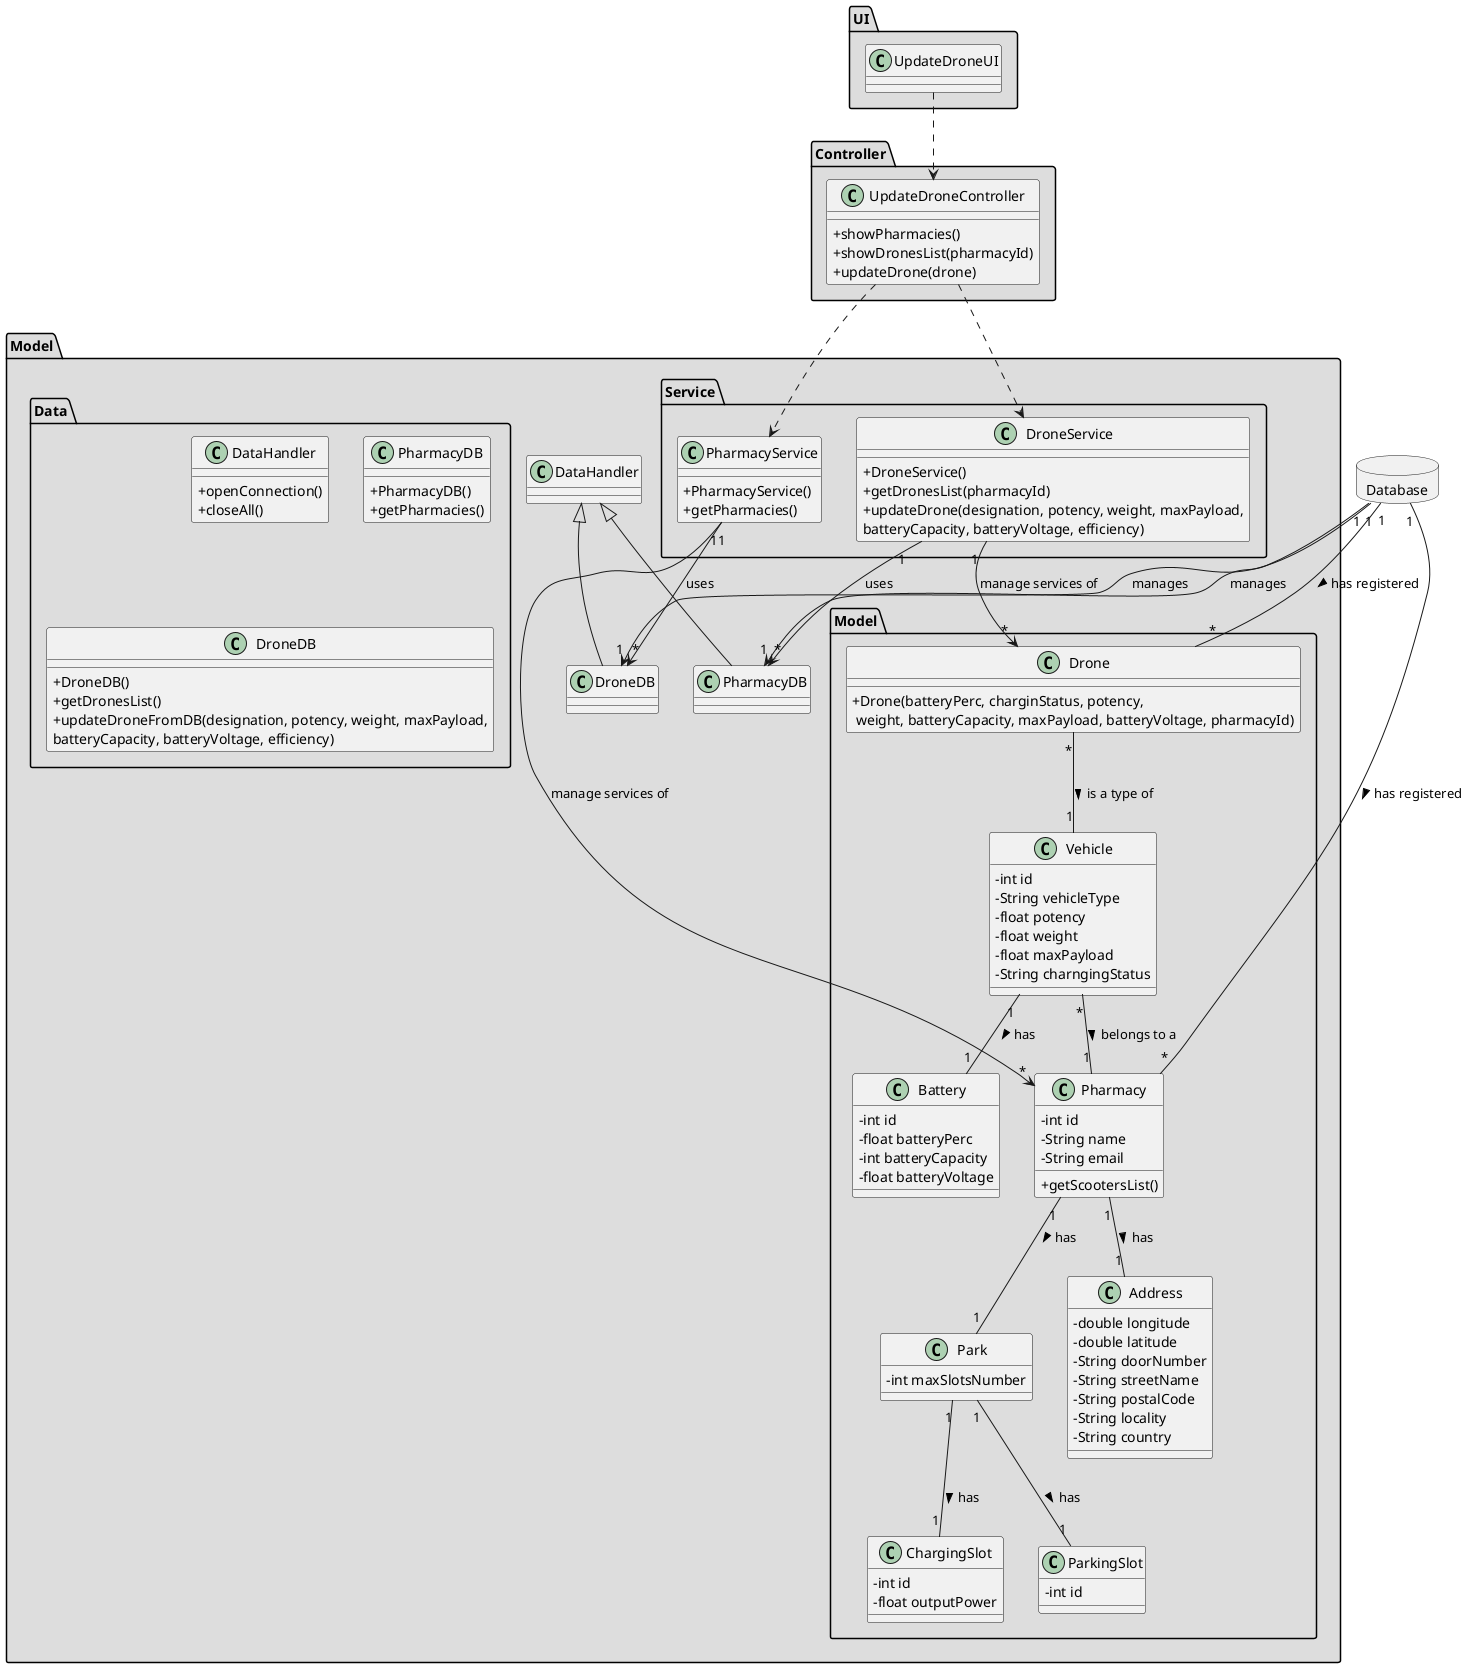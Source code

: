 @startuml
skinparam classAttributeIconSize 0

database Database {
}

package "UI" #DDDDDD {
class UpdateDroneUI{
}
}

package "Controller" #DDDDDD {
class UpdateDroneController{
+showPharmacies()
+showDronesList(pharmacyId)
+updateDrone(drone)
}
}


package "Model" #DDDDDD {
 package "Service" #DDDDDD {
  class PharmacyService{
      +PharmacyService()
      +getPharmacies()
  }

  class DroneService{
      +DroneService()
      +getDronesList(pharmacyId)
      +updateDrone(designation, potency, weight, maxPayload,\nbatteryCapacity, batteryVoltage, efficiency)
   }
}

package "Model" #DDDDDD {
class Park{
-   int maxSlotsNumber
}

class ChargingSlot{
-   int id
-   float outputPower
}

class ParkingSlot{
-   int id
}

class Drone{
+Drone(batteryPerc, charginStatus, potency,\n weight, batteryCapacity, maxPayload, batteryVoltage, pharmacyId)

}

class Vehicle{
  -int id
  -String vehicleType
  -float potency
  -float weight
  -float maxPayload
  -String charngingStatus
}

class Battery{
  -int id
  -float batteryPerc
  -int batteryCapacity
  -float batteryVoltage
}

class Address{
  -double longitude
  -double latitude
  -String doorNumber
  -String streetName
  -String postalCode
  -String locality
  -String country
}

class Pharmacy {
  -int id
  -String name
-   String email
  +getScootersList()
}
}


package "Data" #DDDDDD {
class DataHandler{
    +openConnection()
    +closeAll()
}
class PharmacyDB{
     +PharmacyDB()
     +getPharmacies()
 }

 class DroneDB{
     +DroneDB()
     +getDronesList()
     +updateDroneFromDB(designation, potency, weight, maxPayload,\nbatteryCapacity, batteryVoltage, efficiency)
  }
}

class PharmacyDB extends DataHandler
class DroneDB extends DataHandler

UpdateDroneUI ..> UpdateDroneController
UpdateDroneController ..> PharmacyService
UpdateDroneController ..> DroneService
Database "1" --> "1" PharmacyDB : manages
Database "1" --> "1" DroneDB : manages
DroneService "1" --> "*" PharmacyDB : uses
PharmacyService "1" --> "*" DroneDB : uses
PharmacyService "1" --> "*" Pharmacy : manage services of
DroneService "1" --> "*" Drone : manage services of

Database "1" -- "*" Pharmacy : has registered >
Database "1" -- "*" Drone : has registered >

Vehicle "1" -- "1" Battery : has >
Vehicle "*" -- "1" Pharmacy : belongs to a >
Drone "*" -- "1" Vehicle : is a type of >
Pharmacy "1" -- "1" Address : has >
Pharmacy "1" -- "1" Park : has >
Park "1" -- "1" ChargingSlot : has >
Park "1" -- "1" ParkingSlot : has >

@enduml